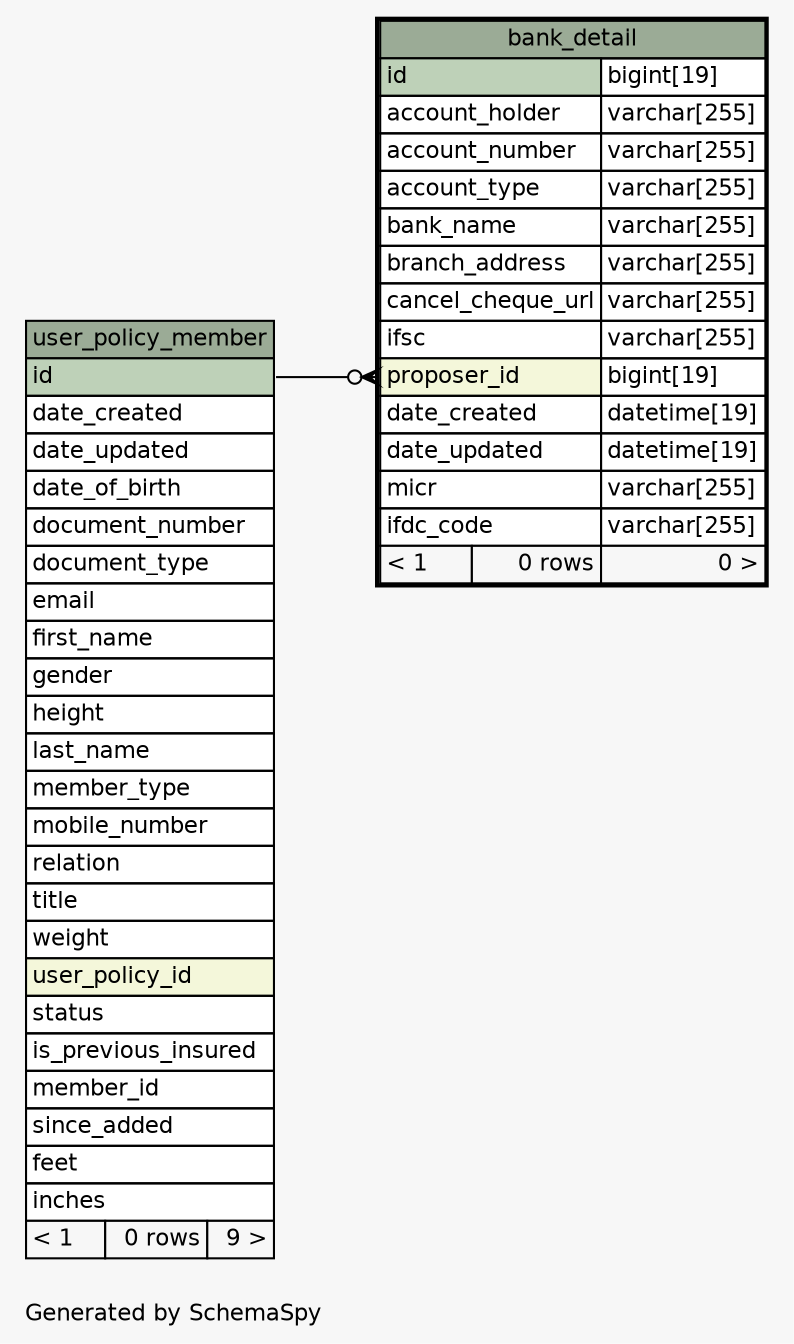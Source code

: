 // dot 6.0.1 on Linux 5.19.13-zen1-1-zen
// SchemaSpy rev 590
digraph "oneDegreeRelationshipsDiagram" {
  graph [
    rankdir="RL"
    bgcolor="#f7f7f7"
    label="\nGenerated by SchemaSpy"
    labeljust="l"
    nodesep="0.18"
    ranksep="0.46"
    fontname="Helvetica"
    fontsize="11"
  ];
  node [
    fontname="Helvetica"
    fontsize="11"
    shape="plaintext"
  ];
  edge [
    arrowsize="0.8"
  ];
  "bank_detail":"proposer_id":w -> "user_policy_member":"id":e [arrowhead=none dir=back arrowtail=crowodot];
  "bank_detail" [
    label=<
    <TABLE BORDER="2" CELLBORDER="1" CELLSPACING="0" BGCOLOR="#ffffff">
      <TR><TD COLSPAN="3" BGCOLOR="#9bab96" ALIGN="CENTER">bank_detail</TD></TR>
      <TR><TD PORT="id" COLSPAN="2" BGCOLOR="#bed1b8" ALIGN="LEFT">id</TD><TD PORT="id.type" ALIGN="LEFT">bigint[19]</TD></TR>
      <TR><TD PORT="account_holder" COLSPAN="2" ALIGN="LEFT">account_holder</TD><TD PORT="account_holder.type" ALIGN="LEFT">varchar[255]</TD></TR>
      <TR><TD PORT="account_number" COLSPAN="2" ALIGN="LEFT">account_number</TD><TD PORT="account_number.type" ALIGN="LEFT">varchar[255]</TD></TR>
      <TR><TD PORT="account_type" COLSPAN="2" ALIGN="LEFT">account_type</TD><TD PORT="account_type.type" ALIGN="LEFT">varchar[255]</TD></TR>
      <TR><TD PORT="bank_name" COLSPAN="2" ALIGN="LEFT">bank_name</TD><TD PORT="bank_name.type" ALIGN="LEFT">varchar[255]</TD></TR>
      <TR><TD PORT="branch_address" COLSPAN="2" ALIGN="LEFT">branch_address</TD><TD PORT="branch_address.type" ALIGN="LEFT">varchar[255]</TD></TR>
      <TR><TD PORT="cancel_cheque_url" COLSPAN="2" ALIGN="LEFT">cancel_cheque_url</TD><TD PORT="cancel_cheque_url.type" ALIGN="LEFT">varchar[255]</TD></TR>
      <TR><TD PORT="ifsc" COLSPAN="2" ALIGN="LEFT">ifsc</TD><TD PORT="ifsc.type" ALIGN="LEFT">varchar[255]</TD></TR>
      <TR><TD PORT="proposer_id" COLSPAN="2" BGCOLOR="#f4f7da" ALIGN="LEFT">proposer_id</TD><TD PORT="proposer_id.type" ALIGN="LEFT">bigint[19]</TD></TR>
      <TR><TD PORT="date_created" COLSPAN="2" ALIGN="LEFT">date_created</TD><TD PORT="date_created.type" ALIGN="LEFT">datetime[19]</TD></TR>
      <TR><TD PORT="date_updated" COLSPAN="2" ALIGN="LEFT">date_updated</TD><TD PORT="date_updated.type" ALIGN="LEFT">datetime[19]</TD></TR>
      <TR><TD PORT="micr" COLSPAN="2" ALIGN="LEFT">micr</TD><TD PORT="micr.type" ALIGN="LEFT">varchar[255]</TD></TR>
      <TR><TD PORT="ifdc_code" COLSPAN="2" ALIGN="LEFT">ifdc_code</TD><TD PORT="ifdc_code.type" ALIGN="LEFT">varchar[255]</TD></TR>
      <TR><TD ALIGN="LEFT" BGCOLOR="#f7f7f7">&lt; 1</TD><TD ALIGN="RIGHT" BGCOLOR="#f7f7f7">0 rows</TD><TD ALIGN="RIGHT" BGCOLOR="#f7f7f7">0 &gt;</TD></TR>
    </TABLE>>
    URL="bank_detail.html"
    tooltip="bank_detail"
  ];
  "user_policy_member" [
    label=<
    <TABLE BORDER="0" CELLBORDER="1" CELLSPACING="0" BGCOLOR="#ffffff">
      <TR><TD COLSPAN="3" BGCOLOR="#9bab96" ALIGN="CENTER">user_policy_member</TD></TR>
      <TR><TD PORT="id" COLSPAN="3" BGCOLOR="#bed1b8" ALIGN="LEFT">id</TD></TR>
      <TR><TD PORT="date_created" COLSPAN="3" ALIGN="LEFT">date_created</TD></TR>
      <TR><TD PORT="date_updated" COLSPAN="3" ALIGN="LEFT">date_updated</TD></TR>
      <TR><TD PORT="date_of_birth" COLSPAN="3" ALIGN="LEFT">date_of_birth</TD></TR>
      <TR><TD PORT="document_number" COLSPAN="3" ALIGN="LEFT">document_number</TD></TR>
      <TR><TD PORT="document_type" COLSPAN="3" ALIGN="LEFT">document_type</TD></TR>
      <TR><TD PORT="email" COLSPAN="3" ALIGN="LEFT">email</TD></TR>
      <TR><TD PORT="first_name" COLSPAN="3" ALIGN="LEFT">first_name</TD></TR>
      <TR><TD PORT="gender" COLSPAN="3" ALIGN="LEFT">gender</TD></TR>
      <TR><TD PORT="height" COLSPAN="3" ALIGN="LEFT">height</TD></TR>
      <TR><TD PORT="last_name" COLSPAN="3" ALIGN="LEFT">last_name</TD></TR>
      <TR><TD PORT="member_type" COLSPAN="3" ALIGN="LEFT">member_type</TD></TR>
      <TR><TD PORT="mobile_number" COLSPAN="3" ALIGN="LEFT">mobile_number</TD></TR>
      <TR><TD PORT="relation" COLSPAN="3" ALIGN="LEFT">relation</TD></TR>
      <TR><TD PORT="title" COLSPAN="3" ALIGN="LEFT">title</TD></TR>
      <TR><TD PORT="weight" COLSPAN="3" ALIGN="LEFT">weight</TD></TR>
      <TR><TD PORT="user_policy_id" COLSPAN="3" BGCOLOR="#f4f7da" ALIGN="LEFT">user_policy_id</TD></TR>
      <TR><TD PORT="status" COLSPAN="3" ALIGN="LEFT">status</TD></TR>
      <TR><TD PORT="is_previous_insured" COLSPAN="3" ALIGN="LEFT">is_previous_insured</TD></TR>
      <TR><TD PORT="member_id" COLSPAN="3" ALIGN="LEFT">member_id</TD></TR>
      <TR><TD PORT="since_added" COLSPAN="3" ALIGN="LEFT">since_added</TD></TR>
      <TR><TD PORT="feet" COLSPAN="3" ALIGN="LEFT">feet</TD></TR>
      <TR><TD PORT="inches" COLSPAN="3" ALIGN="LEFT">inches</TD></TR>
      <TR><TD ALIGN="LEFT" BGCOLOR="#f7f7f7">&lt; 1</TD><TD ALIGN="RIGHT" BGCOLOR="#f7f7f7">0 rows</TD><TD ALIGN="RIGHT" BGCOLOR="#f7f7f7">9 &gt;</TD></TR>
    </TABLE>>
    URL="user_policy_member.html"
    tooltip="user_policy_member"
  ];
}
